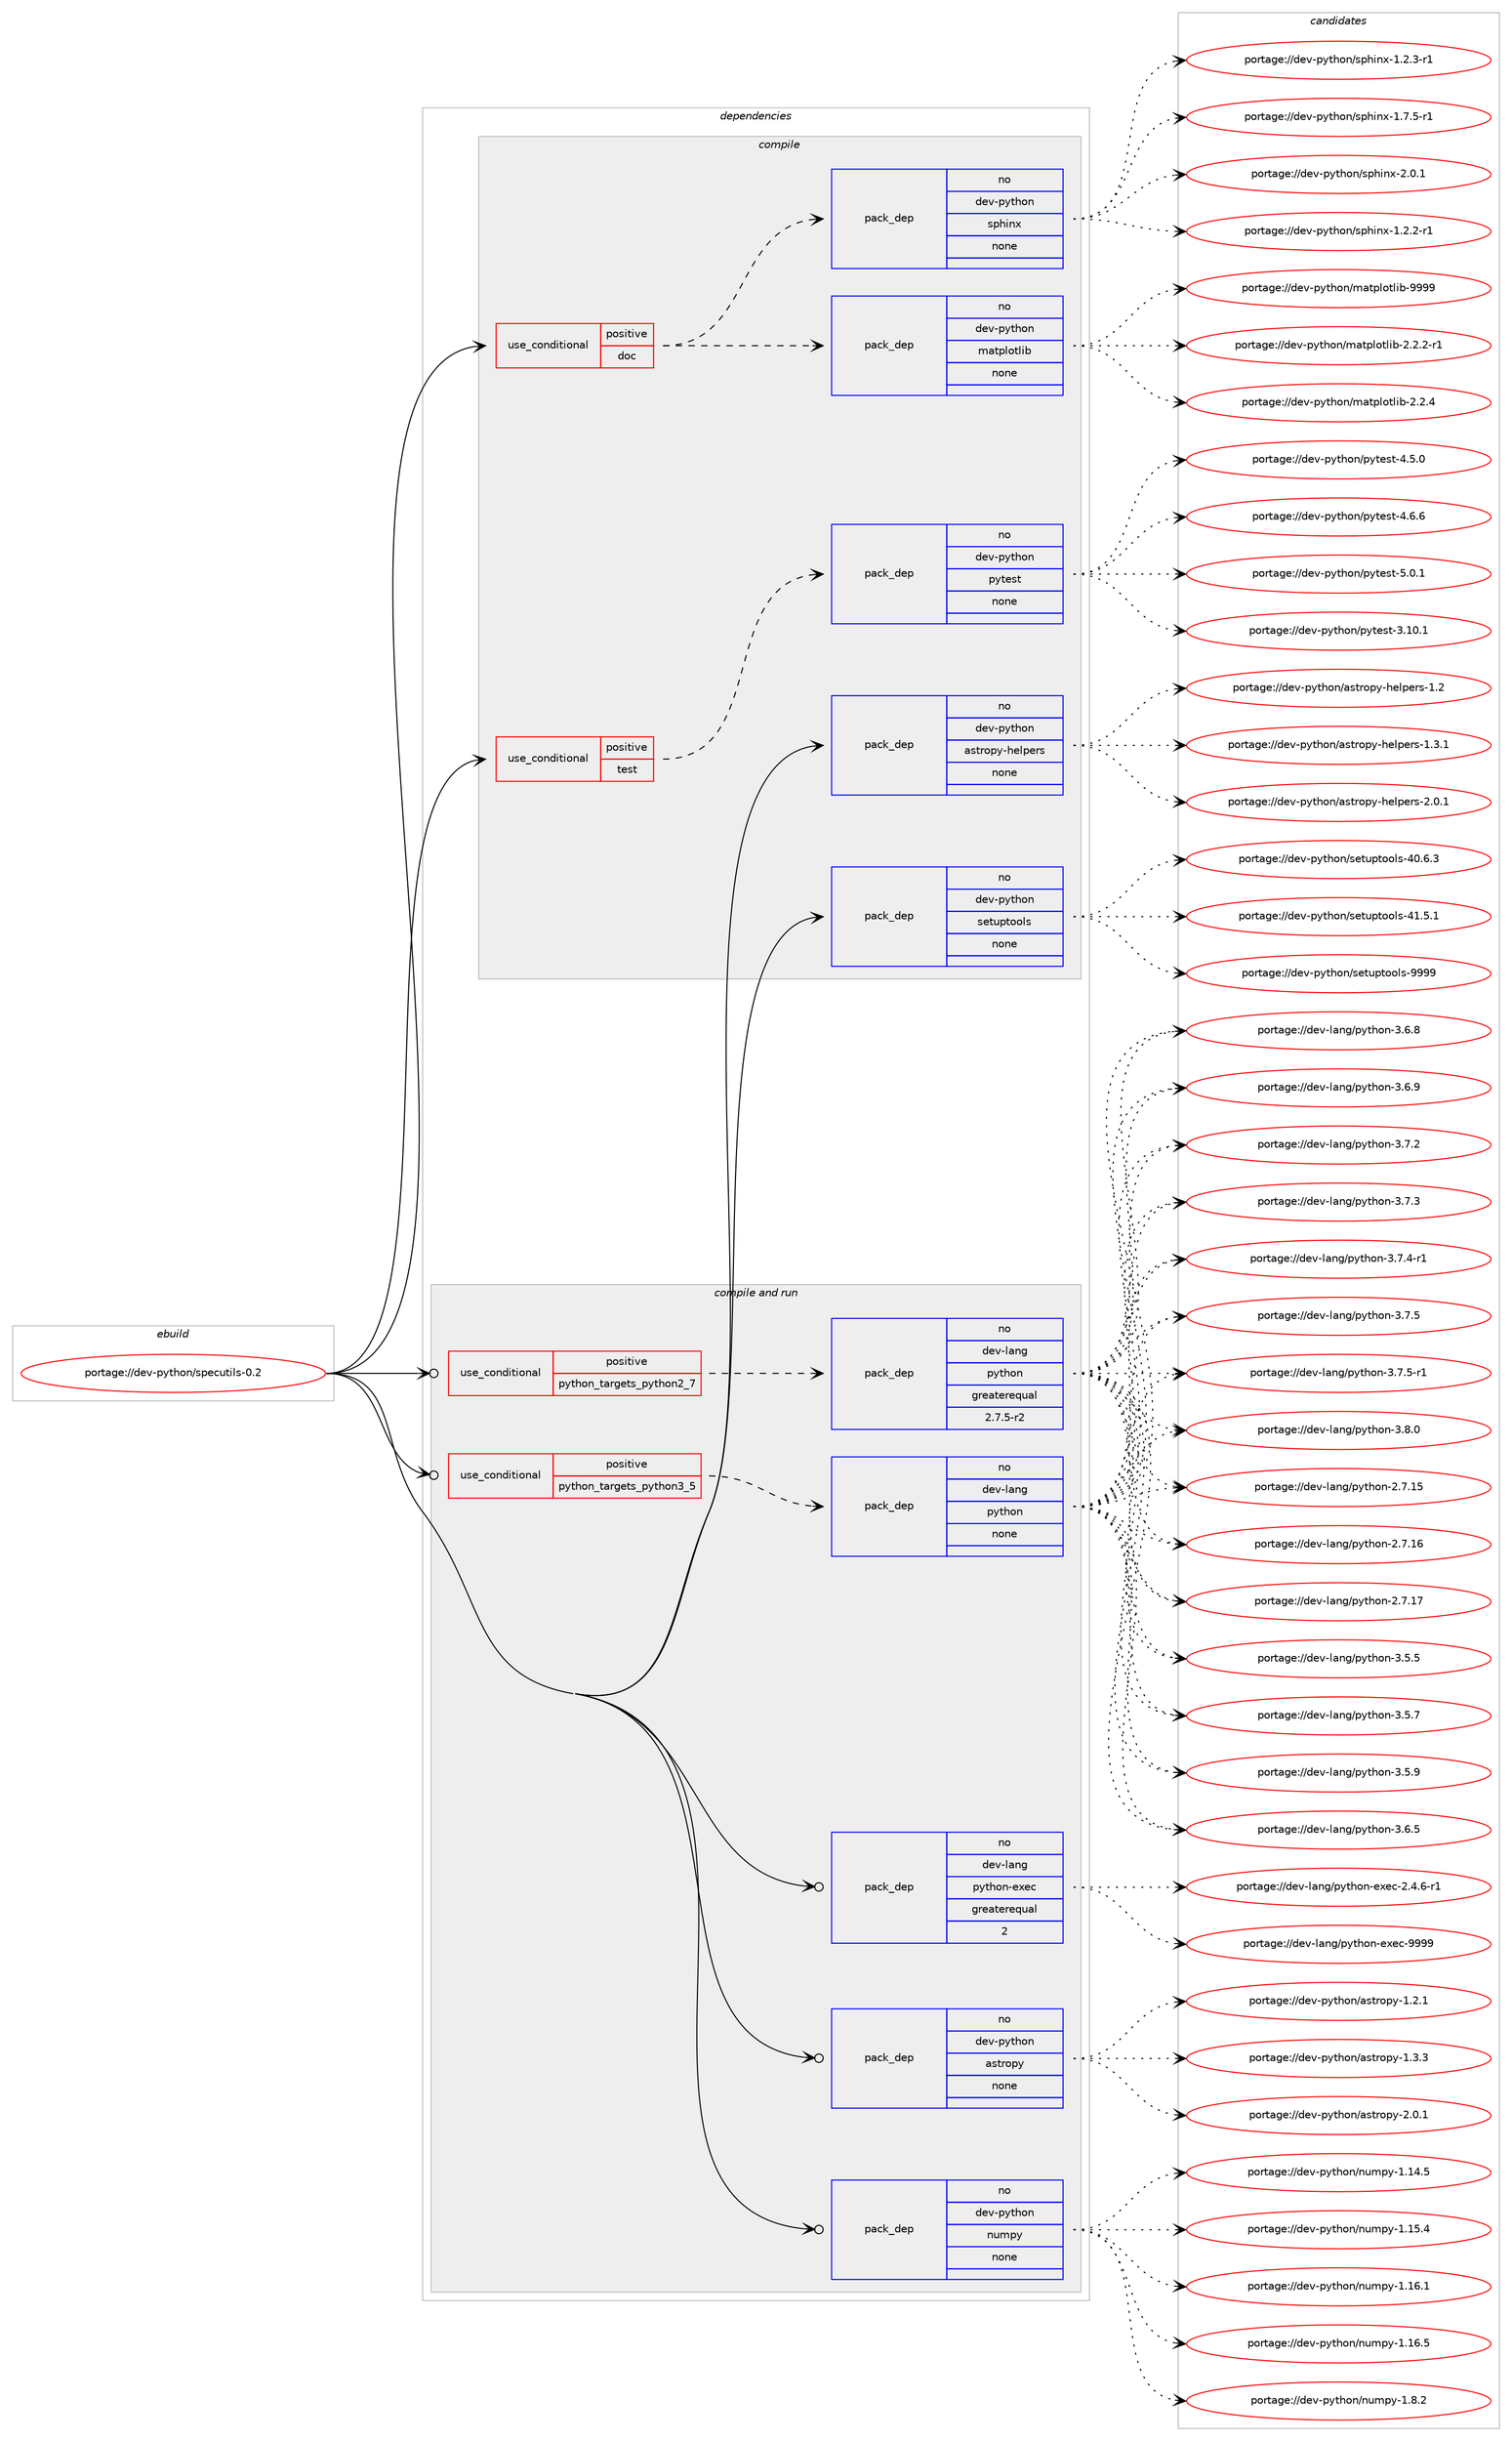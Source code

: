 digraph prolog {

# *************
# Graph options
# *************

newrank=true;
concentrate=true;
compound=true;
graph [rankdir=LR,fontname=Helvetica,fontsize=10,ranksep=1.5];#, ranksep=2.5, nodesep=0.2];
edge  [arrowhead=vee];
node  [fontname=Helvetica,fontsize=10];

# **********
# The ebuild
# **********

subgraph cluster_leftcol {
color=gray;
rank=same;
label=<<i>ebuild</i>>;
id [label="portage://dev-python/specutils-0.2", color=red, width=4, href="../dev-python/specutils-0.2.svg"];
}

# ****************
# The dependencies
# ****************

subgraph cluster_midcol {
color=gray;
label=<<i>dependencies</i>>;
subgraph cluster_compile {
fillcolor="#eeeeee";
style=filled;
label=<<i>compile</i>>;
subgraph cond38872 {
dependency172863 [label=<<TABLE BORDER="0" CELLBORDER="1" CELLSPACING="0" CELLPADDING="4"><TR><TD ROWSPAN="3" CELLPADDING="10">use_conditional</TD></TR><TR><TD>positive</TD></TR><TR><TD>doc</TD></TR></TABLE>>, shape=none, color=red];
subgraph pack130588 {
dependency172864 [label=<<TABLE BORDER="0" CELLBORDER="1" CELLSPACING="0" CELLPADDING="4" WIDTH="220"><TR><TD ROWSPAN="6" CELLPADDING="30">pack_dep</TD></TR><TR><TD WIDTH="110">no</TD></TR><TR><TD>dev-python</TD></TR><TR><TD>sphinx</TD></TR><TR><TD>none</TD></TR><TR><TD></TD></TR></TABLE>>, shape=none, color=blue];
}
dependency172863:e -> dependency172864:w [weight=20,style="dashed",arrowhead="vee"];
subgraph pack130589 {
dependency172865 [label=<<TABLE BORDER="0" CELLBORDER="1" CELLSPACING="0" CELLPADDING="4" WIDTH="220"><TR><TD ROWSPAN="6" CELLPADDING="30">pack_dep</TD></TR><TR><TD WIDTH="110">no</TD></TR><TR><TD>dev-python</TD></TR><TR><TD>matplotlib</TD></TR><TR><TD>none</TD></TR><TR><TD></TD></TR></TABLE>>, shape=none, color=blue];
}
dependency172863:e -> dependency172865:w [weight=20,style="dashed",arrowhead="vee"];
}
id:e -> dependency172863:w [weight=20,style="solid",arrowhead="vee"];
subgraph cond38873 {
dependency172866 [label=<<TABLE BORDER="0" CELLBORDER="1" CELLSPACING="0" CELLPADDING="4"><TR><TD ROWSPAN="3" CELLPADDING="10">use_conditional</TD></TR><TR><TD>positive</TD></TR><TR><TD>test</TD></TR></TABLE>>, shape=none, color=red];
subgraph pack130590 {
dependency172867 [label=<<TABLE BORDER="0" CELLBORDER="1" CELLSPACING="0" CELLPADDING="4" WIDTH="220"><TR><TD ROWSPAN="6" CELLPADDING="30">pack_dep</TD></TR><TR><TD WIDTH="110">no</TD></TR><TR><TD>dev-python</TD></TR><TR><TD>pytest</TD></TR><TR><TD>none</TD></TR><TR><TD></TD></TR></TABLE>>, shape=none, color=blue];
}
dependency172866:e -> dependency172867:w [weight=20,style="dashed",arrowhead="vee"];
}
id:e -> dependency172866:w [weight=20,style="solid",arrowhead="vee"];
subgraph pack130591 {
dependency172868 [label=<<TABLE BORDER="0" CELLBORDER="1" CELLSPACING="0" CELLPADDING="4" WIDTH="220"><TR><TD ROWSPAN="6" CELLPADDING="30">pack_dep</TD></TR><TR><TD WIDTH="110">no</TD></TR><TR><TD>dev-python</TD></TR><TR><TD>astropy-helpers</TD></TR><TR><TD>none</TD></TR><TR><TD></TD></TR></TABLE>>, shape=none, color=blue];
}
id:e -> dependency172868:w [weight=20,style="solid",arrowhead="vee"];
subgraph pack130592 {
dependency172869 [label=<<TABLE BORDER="0" CELLBORDER="1" CELLSPACING="0" CELLPADDING="4" WIDTH="220"><TR><TD ROWSPAN="6" CELLPADDING="30">pack_dep</TD></TR><TR><TD WIDTH="110">no</TD></TR><TR><TD>dev-python</TD></TR><TR><TD>setuptools</TD></TR><TR><TD>none</TD></TR><TR><TD></TD></TR></TABLE>>, shape=none, color=blue];
}
id:e -> dependency172869:w [weight=20,style="solid",arrowhead="vee"];
}
subgraph cluster_compileandrun {
fillcolor="#eeeeee";
style=filled;
label=<<i>compile and run</i>>;
subgraph cond38874 {
dependency172870 [label=<<TABLE BORDER="0" CELLBORDER="1" CELLSPACING="0" CELLPADDING="4"><TR><TD ROWSPAN="3" CELLPADDING="10">use_conditional</TD></TR><TR><TD>positive</TD></TR><TR><TD>python_targets_python2_7</TD></TR></TABLE>>, shape=none, color=red];
subgraph pack130593 {
dependency172871 [label=<<TABLE BORDER="0" CELLBORDER="1" CELLSPACING="0" CELLPADDING="4" WIDTH="220"><TR><TD ROWSPAN="6" CELLPADDING="30">pack_dep</TD></TR><TR><TD WIDTH="110">no</TD></TR><TR><TD>dev-lang</TD></TR><TR><TD>python</TD></TR><TR><TD>greaterequal</TD></TR><TR><TD>2.7.5-r2</TD></TR></TABLE>>, shape=none, color=blue];
}
dependency172870:e -> dependency172871:w [weight=20,style="dashed",arrowhead="vee"];
}
id:e -> dependency172870:w [weight=20,style="solid",arrowhead="odotvee"];
subgraph cond38875 {
dependency172872 [label=<<TABLE BORDER="0" CELLBORDER="1" CELLSPACING="0" CELLPADDING="4"><TR><TD ROWSPAN="3" CELLPADDING="10">use_conditional</TD></TR><TR><TD>positive</TD></TR><TR><TD>python_targets_python3_5</TD></TR></TABLE>>, shape=none, color=red];
subgraph pack130594 {
dependency172873 [label=<<TABLE BORDER="0" CELLBORDER="1" CELLSPACING="0" CELLPADDING="4" WIDTH="220"><TR><TD ROWSPAN="6" CELLPADDING="30">pack_dep</TD></TR><TR><TD WIDTH="110">no</TD></TR><TR><TD>dev-lang</TD></TR><TR><TD>python</TD></TR><TR><TD>none</TD></TR><TR><TD></TD></TR></TABLE>>, shape=none, color=blue];
}
dependency172872:e -> dependency172873:w [weight=20,style="dashed",arrowhead="vee"];
}
id:e -> dependency172872:w [weight=20,style="solid",arrowhead="odotvee"];
subgraph pack130595 {
dependency172874 [label=<<TABLE BORDER="0" CELLBORDER="1" CELLSPACING="0" CELLPADDING="4" WIDTH="220"><TR><TD ROWSPAN="6" CELLPADDING="30">pack_dep</TD></TR><TR><TD WIDTH="110">no</TD></TR><TR><TD>dev-lang</TD></TR><TR><TD>python-exec</TD></TR><TR><TD>greaterequal</TD></TR><TR><TD>2</TD></TR></TABLE>>, shape=none, color=blue];
}
id:e -> dependency172874:w [weight=20,style="solid",arrowhead="odotvee"];
subgraph pack130596 {
dependency172875 [label=<<TABLE BORDER="0" CELLBORDER="1" CELLSPACING="0" CELLPADDING="4" WIDTH="220"><TR><TD ROWSPAN="6" CELLPADDING="30">pack_dep</TD></TR><TR><TD WIDTH="110">no</TD></TR><TR><TD>dev-python</TD></TR><TR><TD>astropy</TD></TR><TR><TD>none</TD></TR><TR><TD></TD></TR></TABLE>>, shape=none, color=blue];
}
id:e -> dependency172875:w [weight=20,style="solid",arrowhead="odotvee"];
subgraph pack130597 {
dependency172876 [label=<<TABLE BORDER="0" CELLBORDER="1" CELLSPACING="0" CELLPADDING="4" WIDTH="220"><TR><TD ROWSPAN="6" CELLPADDING="30">pack_dep</TD></TR><TR><TD WIDTH="110">no</TD></TR><TR><TD>dev-python</TD></TR><TR><TD>numpy</TD></TR><TR><TD>none</TD></TR><TR><TD></TD></TR></TABLE>>, shape=none, color=blue];
}
id:e -> dependency172876:w [weight=20,style="solid",arrowhead="odotvee"];
}
subgraph cluster_run {
fillcolor="#eeeeee";
style=filled;
label=<<i>run</i>>;
}
}

# **************
# The candidates
# **************

subgraph cluster_choices {
rank=same;
color=gray;
label=<<i>candidates</i>>;

subgraph choice130588 {
color=black;
nodesep=1;
choiceportage10010111845112121116104111110471151121041051101204549465046504511449 [label="portage://dev-python/sphinx-1.2.2-r1", color=red, width=4,href="../dev-python/sphinx-1.2.2-r1.svg"];
choiceportage10010111845112121116104111110471151121041051101204549465046514511449 [label="portage://dev-python/sphinx-1.2.3-r1", color=red, width=4,href="../dev-python/sphinx-1.2.3-r1.svg"];
choiceportage10010111845112121116104111110471151121041051101204549465546534511449 [label="portage://dev-python/sphinx-1.7.5-r1", color=red, width=4,href="../dev-python/sphinx-1.7.5-r1.svg"];
choiceportage1001011184511212111610411111047115112104105110120455046484649 [label="portage://dev-python/sphinx-2.0.1", color=red, width=4,href="../dev-python/sphinx-2.0.1.svg"];
dependency172864:e -> choiceportage10010111845112121116104111110471151121041051101204549465046504511449:w [style=dotted,weight="100"];
dependency172864:e -> choiceportage10010111845112121116104111110471151121041051101204549465046514511449:w [style=dotted,weight="100"];
dependency172864:e -> choiceportage10010111845112121116104111110471151121041051101204549465546534511449:w [style=dotted,weight="100"];
dependency172864:e -> choiceportage1001011184511212111610411111047115112104105110120455046484649:w [style=dotted,weight="100"];
}
subgraph choice130589 {
color=black;
nodesep=1;
choiceportage100101118451121211161041111104710997116112108111116108105984550465046504511449 [label="portage://dev-python/matplotlib-2.2.2-r1", color=red, width=4,href="../dev-python/matplotlib-2.2.2-r1.svg"];
choiceportage10010111845112121116104111110471099711611210811111610810598455046504652 [label="portage://dev-python/matplotlib-2.2.4", color=red, width=4,href="../dev-python/matplotlib-2.2.4.svg"];
choiceportage100101118451121211161041111104710997116112108111116108105984557575757 [label="portage://dev-python/matplotlib-9999", color=red, width=4,href="../dev-python/matplotlib-9999.svg"];
dependency172865:e -> choiceportage100101118451121211161041111104710997116112108111116108105984550465046504511449:w [style=dotted,weight="100"];
dependency172865:e -> choiceportage10010111845112121116104111110471099711611210811111610810598455046504652:w [style=dotted,weight="100"];
dependency172865:e -> choiceportage100101118451121211161041111104710997116112108111116108105984557575757:w [style=dotted,weight="100"];
}
subgraph choice130590 {
color=black;
nodesep=1;
choiceportage100101118451121211161041111104711212111610111511645514649484649 [label="portage://dev-python/pytest-3.10.1", color=red, width=4,href="../dev-python/pytest-3.10.1.svg"];
choiceportage1001011184511212111610411111047112121116101115116455246534648 [label="portage://dev-python/pytest-4.5.0", color=red, width=4,href="../dev-python/pytest-4.5.0.svg"];
choiceportage1001011184511212111610411111047112121116101115116455246544654 [label="portage://dev-python/pytest-4.6.6", color=red, width=4,href="../dev-python/pytest-4.6.6.svg"];
choiceportage1001011184511212111610411111047112121116101115116455346484649 [label="portage://dev-python/pytest-5.0.1", color=red, width=4,href="../dev-python/pytest-5.0.1.svg"];
dependency172867:e -> choiceportage100101118451121211161041111104711212111610111511645514649484649:w [style=dotted,weight="100"];
dependency172867:e -> choiceportage1001011184511212111610411111047112121116101115116455246534648:w [style=dotted,weight="100"];
dependency172867:e -> choiceportage1001011184511212111610411111047112121116101115116455246544654:w [style=dotted,weight="100"];
dependency172867:e -> choiceportage1001011184511212111610411111047112121116101115116455346484649:w [style=dotted,weight="100"];
}
subgraph choice130591 {
color=black;
nodesep=1;
choiceportage1001011184511212111610411111047971151161141111121214510410110811210111411545494650 [label="portage://dev-python/astropy-helpers-1.2", color=red, width=4,href="../dev-python/astropy-helpers-1.2.svg"];
choiceportage10010111845112121116104111110479711511611411111212145104101108112101114115454946514649 [label="portage://dev-python/astropy-helpers-1.3.1", color=red, width=4,href="../dev-python/astropy-helpers-1.3.1.svg"];
choiceportage10010111845112121116104111110479711511611411111212145104101108112101114115455046484649 [label="portage://dev-python/astropy-helpers-2.0.1", color=red, width=4,href="../dev-python/astropy-helpers-2.0.1.svg"];
dependency172868:e -> choiceportage1001011184511212111610411111047971151161141111121214510410110811210111411545494650:w [style=dotted,weight="100"];
dependency172868:e -> choiceportage10010111845112121116104111110479711511611411111212145104101108112101114115454946514649:w [style=dotted,weight="100"];
dependency172868:e -> choiceportage10010111845112121116104111110479711511611411111212145104101108112101114115455046484649:w [style=dotted,weight="100"];
}
subgraph choice130592 {
color=black;
nodesep=1;
choiceportage100101118451121211161041111104711510111611711211611111110811545524846544651 [label="portage://dev-python/setuptools-40.6.3", color=red, width=4,href="../dev-python/setuptools-40.6.3.svg"];
choiceportage100101118451121211161041111104711510111611711211611111110811545524946534649 [label="portage://dev-python/setuptools-41.5.1", color=red, width=4,href="../dev-python/setuptools-41.5.1.svg"];
choiceportage10010111845112121116104111110471151011161171121161111111081154557575757 [label="portage://dev-python/setuptools-9999", color=red, width=4,href="../dev-python/setuptools-9999.svg"];
dependency172869:e -> choiceportage100101118451121211161041111104711510111611711211611111110811545524846544651:w [style=dotted,weight="100"];
dependency172869:e -> choiceportage100101118451121211161041111104711510111611711211611111110811545524946534649:w [style=dotted,weight="100"];
dependency172869:e -> choiceportage10010111845112121116104111110471151011161171121161111111081154557575757:w [style=dotted,weight="100"];
}
subgraph choice130593 {
color=black;
nodesep=1;
choiceportage10010111845108971101034711212111610411111045504655464953 [label="portage://dev-lang/python-2.7.15", color=red, width=4,href="../dev-lang/python-2.7.15.svg"];
choiceportage10010111845108971101034711212111610411111045504655464954 [label="portage://dev-lang/python-2.7.16", color=red, width=4,href="../dev-lang/python-2.7.16.svg"];
choiceportage10010111845108971101034711212111610411111045504655464955 [label="portage://dev-lang/python-2.7.17", color=red, width=4,href="../dev-lang/python-2.7.17.svg"];
choiceportage100101118451089711010347112121116104111110455146534653 [label="portage://dev-lang/python-3.5.5", color=red, width=4,href="../dev-lang/python-3.5.5.svg"];
choiceportage100101118451089711010347112121116104111110455146534655 [label="portage://dev-lang/python-3.5.7", color=red, width=4,href="../dev-lang/python-3.5.7.svg"];
choiceportage100101118451089711010347112121116104111110455146534657 [label="portage://dev-lang/python-3.5.9", color=red, width=4,href="../dev-lang/python-3.5.9.svg"];
choiceportage100101118451089711010347112121116104111110455146544653 [label="portage://dev-lang/python-3.6.5", color=red, width=4,href="../dev-lang/python-3.6.5.svg"];
choiceportage100101118451089711010347112121116104111110455146544656 [label="portage://dev-lang/python-3.6.8", color=red, width=4,href="../dev-lang/python-3.6.8.svg"];
choiceportage100101118451089711010347112121116104111110455146544657 [label="portage://dev-lang/python-3.6.9", color=red, width=4,href="../dev-lang/python-3.6.9.svg"];
choiceportage100101118451089711010347112121116104111110455146554650 [label="portage://dev-lang/python-3.7.2", color=red, width=4,href="../dev-lang/python-3.7.2.svg"];
choiceportage100101118451089711010347112121116104111110455146554651 [label="portage://dev-lang/python-3.7.3", color=red, width=4,href="../dev-lang/python-3.7.3.svg"];
choiceportage1001011184510897110103471121211161041111104551465546524511449 [label="portage://dev-lang/python-3.7.4-r1", color=red, width=4,href="../dev-lang/python-3.7.4-r1.svg"];
choiceportage100101118451089711010347112121116104111110455146554653 [label="portage://dev-lang/python-3.7.5", color=red, width=4,href="../dev-lang/python-3.7.5.svg"];
choiceportage1001011184510897110103471121211161041111104551465546534511449 [label="portage://dev-lang/python-3.7.5-r1", color=red, width=4,href="../dev-lang/python-3.7.5-r1.svg"];
choiceportage100101118451089711010347112121116104111110455146564648 [label="portage://dev-lang/python-3.8.0", color=red, width=4,href="../dev-lang/python-3.8.0.svg"];
dependency172871:e -> choiceportage10010111845108971101034711212111610411111045504655464953:w [style=dotted,weight="100"];
dependency172871:e -> choiceportage10010111845108971101034711212111610411111045504655464954:w [style=dotted,weight="100"];
dependency172871:e -> choiceportage10010111845108971101034711212111610411111045504655464955:w [style=dotted,weight="100"];
dependency172871:e -> choiceportage100101118451089711010347112121116104111110455146534653:w [style=dotted,weight="100"];
dependency172871:e -> choiceportage100101118451089711010347112121116104111110455146534655:w [style=dotted,weight="100"];
dependency172871:e -> choiceportage100101118451089711010347112121116104111110455146534657:w [style=dotted,weight="100"];
dependency172871:e -> choiceportage100101118451089711010347112121116104111110455146544653:w [style=dotted,weight="100"];
dependency172871:e -> choiceportage100101118451089711010347112121116104111110455146544656:w [style=dotted,weight="100"];
dependency172871:e -> choiceportage100101118451089711010347112121116104111110455146544657:w [style=dotted,weight="100"];
dependency172871:e -> choiceportage100101118451089711010347112121116104111110455146554650:w [style=dotted,weight="100"];
dependency172871:e -> choiceportage100101118451089711010347112121116104111110455146554651:w [style=dotted,weight="100"];
dependency172871:e -> choiceportage1001011184510897110103471121211161041111104551465546524511449:w [style=dotted,weight="100"];
dependency172871:e -> choiceportage100101118451089711010347112121116104111110455146554653:w [style=dotted,weight="100"];
dependency172871:e -> choiceportage1001011184510897110103471121211161041111104551465546534511449:w [style=dotted,weight="100"];
dependency172871:e -> choiceportage100101118451089711010347112121116104111110455146564648:w [style=dotted,weight="100"];
}
subgraph choice130594 {
color=black;
nodesep=1;
choiceportage10010111845108971101034711212111610411111045504655464953 [label="portage://dev-lang/python-2.7.15", color=red, width=4,href="../dev-lang/python-2.7.15.svg"];
choiceportage10010111845108971101034711212111610411111045504655464954 [label="portage://dev-lang/python-2.7.16", color=red, width=4,href="../dev-lang/python-2.7.16.svg"];
choiceportage10010111845108971101034711212111610411111045504655464955 [label="portage://dev-lang/python-2.7.17", color=red, width=4,href="../dev-lang/python-2.7.17.svg"];
choiceportage100101118451089711010347112121116104111110455146534653 [label="portage://dev-lang/python-3.5.5", color=red, width=4,href="../dev-lang/python-3.5.5.svg"];
choiceportage100101118451089711010347112121116104111110455146534655 [label="portage://dev-lang/python-3.5.7", color=red, width=4,href="../dev-lang/python-3.5.7.svg"];
choiceportage100101118451089711010347112121116104111110455146534657 [label="portage://dev-lang/python-3.5.9", color=red, width=4,href="../dev-lang/python-3.5.9.svg"];
choiceportage100101118451089711010347112121116104111110455146544653 [label="portage://dev-lang/python-3.6.5", color=red, width=4,href="../dev-lang/python-3.6.5.svg"];
choiceportage100101118451089711010347112121116104111110455146544656 [label="portage://dev-lang/python-3.6.8", color=red, width=4,href="../dev-lang/python-3.6.8.svg"];
choiceportage100101118451089711010347112121116104111110455146544657 [label="portage://dev-lang/python-3.6.9", color=red, width=4,href="../dev-lang/python-3.6.9.svg"];
choiceportage100101118451089711010347112121116104111110455146554650 [label="portage://dev-lang/python-3.7.2", color=red, width=4,href="../dev-lang/python-3.7.2.svg"];
choiceportage100101118451089711010347112121116104111110455146554651 [label="portage://dev-lang/python-3.7.3", color=red, width=4,href="../dev-lang/python-3.7.3.svg"];
choiceportage1001011184510897110103471121211161041111104551465546524511449 [label="portage://dev-lang/python-3.7.4-r1", color=red, width=4,href="../dev-lang/python-3.7.4-r1.svg"];
choiceportage100101118451089711010347112121116104111110455146554653 [label="portage://dev-lang/python-3.7.5", color=red, width=4,href="../dev-lang/python-3.7.5.svg"];
choiceportage1001011184510897110103471121211161041111104551465546534511449 [label="portage://dev-lang/python-3.7.5-r1", color=red, width=4,href="../dev-lang/python-3.7.5-r1.svg"];
choiceportage100101118451089711010347112121116104111110455146564648 [label="portage://dev-lang/python-3.8.0", color=red, width=4,href="../dev-lang/python-3.8.0.svg"];
dependency172873:e -> choiceportage10010111845108971101034711212111610411111045504655464953:w [style=dotted,weight="100"];
dependency172873:e -> choiceportage10010111845108971101034711212111610411111045504655464954:w [style=dotted,weight="100"];
dependency172873:e -> choiceportage10010111845108971101034711212111610411111045504655464955:w [style=dotted,weight="100"];
dependency172873:e -> choiceportage100101118451089711010347112121116104111110455146534653:w [style=dotted,weight="100"];
dependency172873:e -> choiceportage100101118451089711010347112121116104111110455146534655:w [style=dotted,weight="100"];
dependency172873:e -> choiceportage100101118451089711010347112121116104111110455146534657:w [style=dotted,weight="100"];
dependency172873:e -> choiceportage100101118451089711010347112121116104111110455146544653:w [style=dotted,weight="100"];
dependency172873:e -> choiceportage100101118451089711010347112121116104111110455146544656:w [style=dotted,weight="100"];
dependency172873:e -> choiceportage100101118451089711010347112121116104111110455146544657:w [style=dotted,weight="100"];
dependency172873:e -> choiceportage100101118451089711010347112121116104111110455146554650:w [style=dotted,weight="100"];
dependency172873:e -> choiceportage100101118451089711010347112121116104111110455146554651:w [style=dotted,weight="100"];
dependency172873:e -> choiceportage1001011184510897110103471121211161041111104551465546524511449:w [style=dotted,weight="100"];
dependency172873:e -> choiceportage100101118451089711010347112121116104111110455146554653:w [style=dotted,weight="100"];
dependency172873:e -> choiceportage1001011184510897110103471121211161041111104551465546534511449:w [style=dotted,weight="100"];
dependency172873:e -> choiceportage100101118451089711010347112121116104111110455146564648:w [style=dotted,weight="100"];
}
subgraph choice130595 {
color=black;
nodesep=1;
choiceportage10010111845108971101034711212111610411111045101120101994550465246544511449 [label="portage://dev-lang/python-exec-2.4.6-r1", color=red, width=4,href="../dev-lang/python-exec-2.4.6-r1.svg"];
choiceportage10010111845108971101034711212111610411111045101120101994557575757 [label="portage://dev-lang/python-exec-9999", color=red, width=4,href="../dev-lang/python-exec-9999.svg"];
dependency172874:e -> choiceportage10010111845108971101034711212111610411111045101120101994550465246544511449:w [style=dotted,weight="100"];
dependency172874:e -> choiceportage10010111845108971101034711212111610411111045101120101994557575757:w [style=dotted,weight="100"];
}
subgraph choice130596 {
color=black;
nodesep=1;
choiceportage100101118451121211161041111104797115116114111112121454946504649 [label="portage://dev-python/astropy-1.2.1", color=red, width=4,href="../dev-python/astropy-1.2.1.svg"];
choiceportage100101118451121211161041111104797115116114111112121454946514651 [label="portage://dev-python/astropy-1.3.3", color=red, width=4,href="../dev-python/astropy-1.3.3.svg"];
choiceportage100101118451121211161041111104797115116114111112121455046484649 [label="portage://dev-python/astropy-2.0.1", color=red, width=4,href="../dev-python/astropy-2.0.1.svg"];
dependency172875:e -> choiceportage100101118451121211161041111104797115116114111112121454946504649:w [style=dotted,weight="100"];
dependency172875:e -> choiceportage100101118451121211161041111104797115116114111112121454946514651:w [style=dotted,weight="100"];
dependency172875:e -> choiceportage100101118451121211161041111104797115116114111112121455046484649:w [style=dotted,weight="100"];
}
subgraph choice130597 {
color=black;
nodesep=1;
choiceportage100101118451121211161041111104711011710911212145494649524653 [label="portage://dev-python/numpy-1.14.5", color=red, width=4,href="../dev-python/numpy-1.14.5.svg"];
choiceportage100101118451121211161041111104711011710911212145494649534652 [label="portage://dev-python/numpy-1.15.4", color=red, width=4,href="../dev-python/numpy-1.15.4.svg"];
choiceportage100101118451121211161041111104711011710911212145494649544649 [label="portage://dev-python/numpy-1.16.1", color=red, width=4,href="../dev-python/numpy-1.16.1.svg"];
choiceportage100101118451121211161041111104711011710911212145494649544653 [label="portage://dev-python/numpy-1.16.5", color=red, width=4,href="../dev-python/numpy-1.16.5.svg"];
choiceportage1001011184511212111610411111047110117109112121454946564650 [label="portage://dev-python/numpy-1.8.2", color=red, width=4,href="../dev-python/numpy-1.8.2.svg"];
dependency172876:e -> choiceportage100101118451121211161041111104711011710911212145494649524653:w [style=dotted,weight="100"];
dependency172876:e -> choiceportage100101118451121211161041111104711011710911212145494649534652:w [style=dotted,weight="100"];
dependency172876:e -> choiceportage100101118451121211161041111104711011710911212145494649544649:w [style=dotted,weight="100"];
dependency172876:e -> choiceportage100101118451121211161041111104711011710911212145494649544653:w [style=dotted,weight="100"];
dependency172876:e -> choiceportage1001011184511212111610411111047110117109112121454946564650:w [style=dotted,weight="100"];
}
}

}
